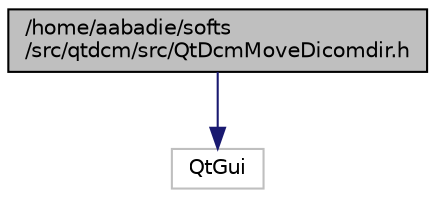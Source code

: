 digraph "/home/aabadie/softs/src/qtdcm/src/QtDcmMoveDicomdir.h"
{
  edge [fontname="Helvetica",fontsize="10",labelfontname="Helvetica",labelfontsize="10"];
  node [fontname="Helvetica",fontsize="10",shape=record];
  Node1 [label="/home/aabadie/softs\l/src/qtdcm/src/QtDcmMoveDicomdir.h",height=0.2,width=0.4,color="black", fillcolor="grey75", style="filled", fontcolor="black"];
  Node1 -> Node2 [color="midnightblue",fontsize="10",style="solid",fontname="Helvetica"];
  Node2 [label="QtGui",height=0.2,width=0.4,color="grey75", fillcolor="white", style="filled"];
}
